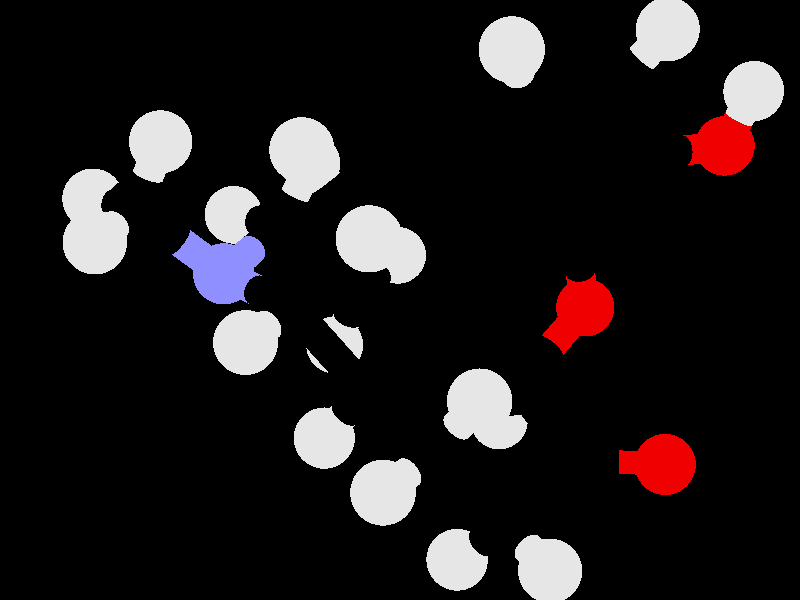 //
//  Accelrys Discovery Studio POV-Ray file
//  Created:  2016-04-29T03:08:23Z
//

camera {
location < 0.0, 0.0, 25.348850 >
right -4/3*x
angle 20.000000
look_at < 0, 0, 0 >
}

light_source { <0.520079,0.647183,0.660055> rgb<1.000000,1.000000,1.000000> parallel point_at<0.0, 0.0, 0.0> }

light_source { <-0.759062,0.016452,0.650810> rgb<0.498039,0.498039,0.498039> parallel point_at<0.0, 0.0, 0.0> }

background { color rgb < 0.000000, 0.000000, 0.000000 > }

#declare _WLVP_line_width = 0.02;
#declare _WLVP_dot_size   = 0.03;
#declare _WLVP_text_depth = 0.0;
#declare _WLVP_text_scale = 0.3;
#declare _WLVP_finish = finish { diffuse 0.272727 ambient 0.353535 specular 1.000000 roughness 0.020000 }
object {
union {
sphere {
<0,0,0>, 0.400000
translate <3.839798,-2.942599,7.374146>
pigment { rgbt <0.941176,0.000000,0.000000,0.000000> }
finish { _WLVP_finish }
}
sphere {
<0,0,0>, 0.400000
translate <4.573303,-3.101274,6.990604>
pigment { rgbt <0.901961,0.901961,0.901961,0.000000> }
finish { _WLVP_finish }
}
sphere {
<0,0,0>, 0.400000
translate <3.953643,-1.723225,7.979420>
pigment { rgbt <0.000000,0.000000,0.000000,0.000000> }
finish { _WLVP_finish }
}
sphere {
<0,0,0>, 0.400000
translate <2.848502,-1.146834,8.585562>
pigment { rgbt <0.000000,0.000000,0.000000,0.000000> }
finish { _WLVP_finish }
}
sphere {
<0,0,0>, 0.400000
translate <1.568066,-1.684034,8.716979>
pigment { rgbt <0.941176,0.000000,0.000000,0.000000> }
finish { _WLVP_finish }
}
sphere {
<0,0,0>, 0.400000
translate <0.969984,-0.913283,9.809134>
pigment { rgbt <0.000000,0.000000,0.000000,0.000000> }
finish { _WLVP_finish }
}
sphere {
<0,0,0>, 0.400000
translate <0.000000,-0.913389,9.721716>
pigment { rgbt <0.901961,0.901961,0.901961,0.000000> }
finish { _WLVP_finish }
}
sphere {
<0,0,0>, 0.400000
translate <1.328744,-1.592164,11.141546>
pigment { rgbt <0.000000,0.000000,0.000000,0.000000> }
finish { _WLVP_finish }
}
sphere {
<0,0,0>, 0.400000
translate <1.635644,-2.762258,11.174256>
pigment { rgbt <0.941176,0.000000,0.000000,0.000000> }
finish { _WLVP_finish }
}
sphere {
<0,0,0>, 0.400000
translate <1.321374,-0.701716,12.346304>
pigment { rgbt <0.000000,0.000000,0.000000,0.000000> }
finish { _WLVP_finish }
}
sphere {
<0,0,0>, 0.400000
translate <0.435130,-0.297382,12.418092>
pigment { rgbt <0.901961,0.901961,0.901961,0.000000> }
finish { _WLVP_finish }
}
sphere {
<0,0,0>, 0.400000
translate <1.607316,-1.221392,13.117152>
pigment { rgbt <0.901961,0.901961,0.901961,0.000000> }
finish { _WLVP_finish }
}
sphere {
<0,0,0>, 0.400000
translate <2.265073,0.486326,12.124284>
pigment { rgbt <0.000000,0.000000,0.000000,0.000000> }
finish { _WLVP_finish }
}
sphere {
<0,0,0>, 0.400000
translate <3.161351,0.148691,11.891263>
pigment { rgbt <0.901961,0.901961,0.901961,0.000000> }
finish { _WLVP_finish }
}
sphere {
<0,0,0>, 0.400000
translate <2.299972,1.104563,12.884131>
pigment { rgbt <0.901961,0.901961,0.901961,0.000000> }
finish { _WLVP_finish }
}
sphere {
<0,0,0>, 0.400000
translate <1.748511,1.328768,10.962801>
pigment { rgbt <0.000000,0.000000,0.000000,0.000000> }
finish { _WLVP_finish }
}
sphere {
<0,0,0>, 0.400000
translate <0.896900,1.666404,11.215361>
pigment { rgbt <0.901961,0.901961,0.901961,0.000000> }
finish { _WLVP_finish }
}
sphere {
<0,0,0>, 0.400000
translate <2.655979,2.516492,10.588522>
pigment { rgbt <0.000000,0.000000,0.000000,0.000000> }
finish { _WLVP_finish }
}
sphere {
<0,0,0>, 0.400000
translate <2.752862,3.047107,11.351409>
pigment { rgbt <0.901961,0.901961,0.901961,0.000000> }
finish { _WLVP_finish }
}
sphere {
<0,0,0>, 0.400000
translate <1.901784,3.350013,9.630823>
pigment { rgbt <0.560784,0.560784,1.000000,0.000000> }
finish { _WLVP_finish }
}
sphere {
<0,0,0>, 0.400000
translate <2.546841,4.643414,9.378264>
pigment { rgbt <0.000000,0.000000,0.000000,0.000000> }
finish { _WLVP_finish }
}
sphere {
<0,0,0>, 0.400000
translate <2.727998,5.079929,10.213808>
pigment { rgbt <0.901961,0.901961,0.901961,0.000000> }
finish { _WLVP_finish }
}
sphere {
<0,0,0>, 0.400000
translate <3.370924,4.503219,8.905421>
pigment { rgbt <0.901961,0.901961,0.901961,0.000000> }
finish { _WLVP_finish }
}
sphere {
<0,0,0>, 0.400000
translate <1.964300,5.193571,8.850423>
pigment { rgbt <0.901961,0.901961,0.901961,0.000000> }
finish { _WLVP_finish }
}
sphere {
<0,0,0>, 0.400000
translate <1.610780,2.655837,8.376422>
pigment { rgbt <0.000000,0.000000,0.000000,0.000000> }
finish { _WLVP_finish }
}
sphere {
<0,0,0>, 0.400000
translate <1.038983,3.243592,7.835845>
pigment { rgbt <0.901961,0.901961,0.901961,0.000000> }
finish { _WLVP_finish }
}
sphere {
<0,0,0>, 0.400000
translate <2.388774,2.432163,7.844529>
pigment { rgbt <0.901961,0.901961,0.901961,0.000000> }
finish { _WLVP_finish }
}
sphere {
<0,0,0>, 0.400000
translate <0.864399,1.352028,8.623771>
pigment { rgbt <0.000000,0.000000,0.000000,0.000000> }
finish { _WLVP_finish }
}
sphere {
<0,0,0>, 0.400000
translate <-0.035521,1.494347,8.915553>
pigment { rgbt <0.901961,0.901961,0.901961,0.000000> }
finish { _WLVP_finish }
}
sphere {
<0,0,0>, 0.400000
translate <0.816978,0.848602,7.792425>
pigment { rgbt <0.901961,0.901961,0.901961,0.000000> }
finish { _WLVP_finish }
}
sphere {
<0,0,0>, 0.400000
translate <1.581031,0.495460,9.683796>
pigment { rgbt <0.000000,0.000000,0.000000,0.000000> }
finish { _WLVP_finish }
}
sphere {
<0,0,0>, 0.400000
translate <2.937304,0.094525,9.184611>
pigment { rgbt <0.000000,0.000000,0.000000,0.000000> }
finish { _WLVP_finish }
}
sphere {
<0,0,0>, 0.400000
translate <4.108780,0.807287,9.310674>
pigment { rgbt <0.000000,0.000000,0.000000,0.000000> }
finish { _WLVP_finish }
}
sphere {
<0,0,0>, 0.400000
translate <4.078232,2.078066,10.129718>
pigment { rgbt <0.000000,0.000000,0.000000,0.000000> }
finish { _WLVP_finish }
}
sphere {
<0,0,0>, 0.400000
translate <4.617704,1.932986,10.924447>
pigment { rgbt <0.901961,0.901961,0.901961,0.000000> }
finish { _WLVP_finish }
}
sphere {
<0,0,0>, 0.400000
translate <4.493381,2.835754,9.605929>
pigment { rgbt <0.901961,0.901961,0.901961,0.000000> }
finish { _WLVP_finish }
}
sphere {
<0,0,0>, 0.400000
translate <5.239673,0.226329,8.722045>
pigment { rgbt <0.000000,0.000000,0.000000,0.000000> }
finish { _WLVP_finish }
}
sphere {
<0,0,0>, 0.400000
translate <6.136218,0.645745,8.834502>
pigment { rgbt <0.901961,0.901961,0.901961,0.000000> }
finish { _WLVP_finish }
}
sphere {
<0,0,0>, 0.400000
translate <5.146342,-0.998674,8.053233>
pigment { rgbt <0.000000,0.000000,0.000000,0.000000> }
finish { _WLVP_finish }
}
sphere {
<0,0,0>, 0.400000
translate <5.949734,-1.415753,7.688217>
pigment { rgbt <0.901961,0.901961,0.901961,0.000000> }
finish { _WLVP_finish }
}
cylinder {
<3.839798,-2.942599,7.374146>, <4.206551,-3.021936,7.182375>, 0.200000
pigment { rgbt <0.941176,0.000000,0.000000,0.000000> }
finish { _WLVP_finish }
}
cylinder {
<4.206551,-3.021936,7.182375>, <4.573303,-3.101274,6.990604>, 0.200000
pigment { rgbt <0.901961,0.901961,0.901961,0.000000> }
finish { _WLVP_finish }
}
cylinder {
<3.839798,-2.942599,7.374146>, <3.896720,-2.332912,7.676783>, 0.200000
pigment { rgbt <0.941176,0.000000,0.000000,0.000000> }
finish { _WLVP_finish }
}
cylinder {
<3.896720,-2.332912,7.676783>, <3.953643,-1.723225,7.979420>, 0.200000
pigment { rgbt <0.000000,0.000000,0.000000,0.000000> }
finish { _WLVP_finish }
}
cylinder {
<3.953643,-1.723225,7.979420>, <2.848502,-1.146834,8.585562>, 0.200000
pigment { rgbt <0.000000,0.000000,0.000000,0.000000> }
finish { _WLVP_finish }
}
cylinder {
<3.878476,-1.297341,8.229687>, <3.712705,-1.210882,8.320608>, 0.040000
pigment { rgbt <0.000000,0.000000,0.000000,0.000000> }
finish { _WLVP_finish }
}
cylinder {
<3.491677,-1.095604,8.441836>, <3.325906,-1.009146,8.532758>, 0.040000
pigment { rgbt <0.000000,0.000000,0.000000,0.000000> }
finish { _WLVP_finish }
}
cylinder {
<3.953643,-1.723225,7.979420>, <5.146342,-0.998674,8.053233>, 0.200000
pigment { rgbt <0.000000,0.000000,0.000000,0.000000> }
finish { _WLVP_finish }
}
cylinder {
<4.083157,-1.283283,8.182735>, <4.262062,-1.174600,8.193807>, 0.040000
pigment { rgbt <0.000000,0.000000,0.000000,0.000000> }
finish { _WLVP_finish }
}
cylinder {
<4.500601,-1.029690,8.208570>, <4.679506,-0.921008,8.219642>, 0.040000
pigment { rgbt <0.000000,0.000000,0.000000,0.000000> }
finish { _WLVP_finish }
}
cylinder {
<2.848502,-1.146834,8.585562>, <2.208284,-1.415434,8.651270>, 0.200000
pigment { rgbt <0.000000,0.000000,0.000000,0.000000> }
finish { _WLVP_finish }
}
cylinder {
<2.208284,-1.415434,8.651270>, <1.568066,-1.684034,8.716979>, 0.200000
pigment { rgbt <0.941176,0.000000,0.000000,0.000000> }
finish { _WLVP_finish }
}
cylinder {
<2.848502,-1.146834,8.585562>, <2.937304,0.094525,9.184611>, 0.200000
pigment { rgbt <0.000000,0.000000,0.000000,0.000000> }
finish { _WLVP_finish }
}
cylinder {
<3.218721,-0.817862,8.645125>, <3.232041,-0.631658,8.734982>, 0.040000
pigment { rgbt <0.000000,0.000000,0.000000,0.000000> }
finish { _WLVP_finish }
}
cylinder {
<3.249802,-0.383387,8.854793>, <3.263122,-0.197183,8.944650>, 0.040000
pigment { rgbt <0.000000,0.000000,0.000000,0.000000> }
finish { _WLVP_finish }
}
cylinder {
<1.568066,-1.684034,8.716979>, <1.269025,-1.298658,9.263057>, 0.200000
pigment { rgbt <0.941176,0.000000,0.000000,0.000000> }
finish { _WLVP_finish }
}
cylinder {
<1.269025,-1.298658,9.263057>, <0.969984,-0.913283,9.809134>, 0.200000
pigment { rgbt <0.000000,0.000000,0.000000,0.000000> }
finish { _WLVP_finish }
}
cylinder {
<0.969984,-0.913283,9.809134>, <0.484992,-0.913336,9.765425>, 0.200000
pigment { rgbt <0.000000,0.000000,0.000000,0.000000> }
finish { _WLVP_finish }
}
cylinder {
<0.484992,-0.913336,9.765425>, <0.000000,-0.913389,9.721716>, 0.200000
pigment { rgbt <0.901961,0.901961,0.901961,0.000000> }
finish { _WLVP_finish }
}
cylinder {
<0.969984,-0.913283,9.809134>, <1.328744,-1.592164,11.141546>, 0.200000
pigment { rgbt <0.000000,0.000000,0.000000,0.000000> }
finish { _WLVP_finish }
}
cylinder {
<0.969984,-0.913283,9.809134>, <1.581031,0.495460,9.683796>, 0.200000
pigment { rgbt <0.000000,0.000000,0.000000,0.000000> }
finish { _WLVP_finish }
}
cylinder {
<1.340841,-1.586221,11.240634>, <1.494291,-2.171268,11.256989>, 0.080000
pigment { rgbt <0.000000,0.000000,0.000000,0.000000> }
finish { _WLVP_finish }
}
cylinder {
<1.494291,-2.171268,11.256989>, <1.647740,-2.756315,11.273344>, 0.080000
pigment { rgbt <0.941176,0.000000,0.000000,0.000000> }
finish { _WLVP_finish }
}
cylinder {
<1.316648,-1.598107,11.042459>, <1.470098,-2.183154,11.058813>, 0.080000
pigment { rgbt <0.000000,0.000000,0.000000,0.000000> }
finish { _WLVP_finish }
}
cylinder {
<1.470098,-2.183154,11.058813>, <1.623548,-2.768200,11.075169>, 0.080000
pigment { rgbt <0.941176,0.000000,0.000000,0.000000> }
finish { _WLVP_finish }
}
cylinder {
<1.328744,-1.592164,11.141546>, <1.321374,-0.701716,12.346304>, 0.200000
pigment { rgbt <0.000000,0.000000,0.000000,0.000000> }
finish { _WLVP_finish }
}
cylinder {
<1.321374,-0.701716,12.346304>, <0.878252,-0.499549,12.382198>, 0.200000
pigment { rgbt <0.000000,0.000000,0.000000,0.000000> }
finish { _WLVP_finish }
}
cylinder {
<0.878252,-0.499549,12.382198>, <0.435130,-0.297382,12.418092>, 0.200000
pigment { rgbt <0.901961,0.901961,0.901961,0.000000> }
finish { _WLVP_finish }
}
cylinder {
<1.321374,-0.701716,12.346304>, <1.464345,-0.961554,12.731728>, 0.200000
pigment { rgbt <0.000000,0.000000,0.000000,0.000000> }
finish { _WLVP_finish }
}
cylinder {
<1.464345,-0.961554,12.731728>, <1.607316,-1.221392,13.117152>, 0.200000
pigment { rgbt <0.901961,0.901961,0.901961,0.000000> }
finish { _WLVP_finish }
}
cylinder {
<1.321374,-0.701716,12.346304>, <2.265073,0.486326,12.124284>, 0.200000
pigment { rgbt <0.000000,0.000000,0.000000,0.000000> }
finish { _WLVP_finish }
}
cylinder {
<2.265073,0.486326,12.124284>, <2.713212,0.317509,12.007773>, 0.200000
pigment { rgbt <0.000000,0.000000,0.000000,0.000000> }
finish { _WLVP_finish }
}
cylinder {
<2.713212,0.317509,12.007773>, <3.161351,0.148691,11.891263>, 0.200000
pigment { rgbt <0.901961,0.901961,0.901961,0.000000> }
finish { _WLVP_finish }
}
cylinder {
<2.265073,0.486326,12.124284>, <2.282522,0.795445,12.504208>, 0.200000
pigment { rgbt <0.000000,0.000000,0.000000,0.000000> }
finish { _WLVP_finish }
}
cylinder {
<2.282522,0.795445,12.504208>, <2.299972,1.104563,12.884131>, 0.200000
pigment { rgbt <0.901961,0.901961,0.901961,0.000000> }
finish { _WLVP_finish }
}
cylinder {
<2.265073,0.486326,12.124284>, <1.748511,1.328768,10.962801>, 0.200000
pigment { rgbt <0.000000,0.000000,0.000000,0.000000> }
finish { _WLVP_finish }
}
cylinder {
<1.748511,1.328768,10.962801>, <1.322706,1.497586,11.089081>, 0.200000
pigment { rgbt <0.000000,0.000000,0.000000,0.000000> }
finish { _WLVP_finish }
}
cylinder {
<1.322706,1.497586,11.089081>, <0.896900,1.666404,11.215361>, 0.200000
pigment { rgbt <0.901961,0.901961,0.901961,0.000000> }
finish { _WLVP_finish }
}
cylinder {
<1.748511,1.328768,10.962801>, <2.655979,2.516492,10.588522>, 0.200000
pigment { rgbt <0.000000,0.000000,0.000000,0.000000> }
finish { _WLVP_finish }
}
cylinder {
<1.748511,1.328768,10.962801>, <1.581031,0.495460,9.683796>, 0.200000
pigment { rgbt <0.000000,0.000000,0.000000,0.000000> }
finish { _WLVP_finish }
}
cylinder {
<2.655979,2.516492,10.588522>, <2.704421,2.781800,10.969965>, 0.200000
pigment { rgbt <0.000000,0.000000,0.000000,0.000000> }
finish { _WLVP_finish }
}
cylinder {
<2.704421,2.781800,10.969965>, <2.752862,3.047107,11.351409>, 0.200000
pigment { rgbt <0.901961,0.901961,0.901961,0.000000> }
finish { _WLVP_finish }
}
cylinder {
<2.655979,2.516492,10.588522>, <2.278881,2.933253,10.109673>, 0.200000
pigment { rgbt <0.000000,0.000000,0.000000,0.000000> }
finish { _WLVP_finish }
}
cylinder {
<2.278881,2.933253,10.109673>, <1.901784,3.350013,9.630823>, 0.200000
pigment { rgbt <0.560784,0.560784,1.000000,0.000000> }
finish { _WLVP_finish }
}
cylinder {
<2.655979,2.516492,10.588522>, <4.078232,2.078066,10.129718>, 0.200000
pigment { rgbt <0.000000,0.000000,0.000000,0.000000> }
finish { _WLVP_finish }
}
cylinder {
<1.901784,3.350013,9.630823>, <2.224313,3.996713,9.504543>, 0.200000
pigment { rgbt <0.560784,0.560784,1.000000,0.000000> }
finish { _WLVP_finish }
}
cylinder {
<2.224313,3.996713,9.504543>, <2.546841,4.643414,9.378264>, 0.200000
pigment { rgbt <0.000000,0.000000,0.000000,0.000000> }
finish { _WLVP_finish }
}
cylinder {
<1.901784,3.350013,9.630823>, <1.756282,3.002925,9.003622>, 0.200000
pigment { rgbt <0.560784,0.560784,1.000000,0.000000> }
finish { _WLVP_finish }
}
cylinder {
<1.756282,3.002925,9.003622>, <1.610780,2.655837,8.376422>, 0.200000
pigment { rgbt <0.000000,0.000000,0.000000,0.000000> }
finish { _WLVP_finish }
}
cylinder {
<2.546841,4.643414,9.378264>, <2.637419,4.861671,9.796036>, 0.200000
pigment { rgbt <0.000000,0.000000,0.000000,0.000000> }
finish { _WLVP_finish }
}
cylinder {
<2.637419,4.861671,9.796036>, <2.727998,5.079929,10.213808>, 0.200000
pigment { rgbt <0.901961,0.901961,0.901961,0.000000> }
finish { _WLVP_finish }
}
cylinder {
<2.546841,4.643414,9.378264>, <2.958883,4.573317,9.141843>, 0.200000
pigment { rgbt <0.000000,0.000000,0.000000,0.000000> }
finish { _WLVP_finish }
}
cylinder {
<2.958883,4.573317,9.141843>, <3.370924,4.503219,8.905421>, 0.200000
pigment { rgbt <0.901961,0.901961,0.901961,0.000000> }
finish { _WLVP_finish }
}
cylinder {
<2.546841,4.643414,9.378264>, <2.255571,4.918492,9.114344>, 0.200000
pigment { rgbt <0.000000,0.000000,0.000000,0.000000> }
finish { _WLVP_finish }
}
cylinder {
<2.255571,4.918492,9.114344>, <1.964300,5.193571,8.850423>, 0.200000
pigment { rgbt <0.901961,0.901961,0.901961,0.000000> }
finish { _WLVP_finish }
}
cylinder {
<1.610780,2.655837,8.376422>, <1.324881,2.949715,8.106133>, 0.200000
pigment { rgbt <0.000000,0.000000,0.000000,0.000000> }
finish { _WLVP_finish }
}
cylinder {
<1.324881,2.949715,8.106133>, <1.038983,3.243592,7.835845>, 0.200000
pigment { rgbt <0.901961,0.901961,0.901961,0.000000> }
finish { _WLVP_finish }
}
cylinder {
<1.610780,2.655837,8.376422>, <1.999777,2.544000,8.110476>, 0.200000
pigment { rgbt <0.000000,0.000000,0.000000,0.000000> }
finish { _WLVP_finish }
}
cylinder {
<1.999777,2.544000,8.110476>, <2.388774,2.432163,7.844529>, 0.200000
pigment { rgbt <0.901961,0.901961,0.901961,0.000000> }
finish { _WLVP_finish }
}
cylinder {
<1.610780,2.655837,8.376422>, <0.864399,1.352028,8.623771>, 0.200000
pigment { rgbt <0.000000,0.000000,0.000000,0.000000> }
finish { _WLVP_finish }
}
cylinder {
<0.864399,1.352028,8.623771>, <0.414439,1.423187,8.769662>, 0.200000
pigment { rgbt <0.000000,0.000000,0.000000,0.000000> }
finish { _WLVP_finish }
}
cylinder {
<0.414439,1.423187,8.769662>, <-0.035521,1.494347,8.915553>, 0.200000
pigment { rgbt <0.901961,0.901961,0.901961,0.000000> }
finish { _WLVP_finish }
}
cylinder {
<0.864399,1.352028,8.623771>, <0.840689,1.100315,8.208097>, 0.200000
pigment { rgbt <0.000000,0.000000,0.000000,0.000000> }
finish { _WLVP_finish }
}
cylinder {
<0.840689,1.100315,8.208097>, <0.816978,0.848602,7.792425>, 0.200000
pigment { rgbt <0.901961,0.901961,0.901961,0.000000> }
finish { _WLVP_finish }
}
cylinder {
<0.864399,1.352028,8.623771>, <1.581031,0.495460,9.683796>, 0.200000
pigment { rgbt <0.000000,0.000000,0.000000,0.000000> }
finish { _WLVP_finish }
}
cylinder {
<1.581031,0.495460,9.683796>, <2.937304,0.094525,9.184611>, 0.200000
pigment { rgbt <0.000000,0.000000,0.000000,0.000000> }
finish { _WLVP_finish }
}
cylinder {
<2.937304,0.094525,9.184611>, <4.108780,0.807287,9.310674>, 0.200000
pigment { rgbt <0.000000,0.000000,0.000000,0.000000> }
finish { _WLVP_finish }
}
cylinder {
<3.409033,0.008131,9.049982>, <3.584754,0.115046,9.068892>, 0.040000
pigment { rgbt <0.000000,0.000000,0.000000,0.000000> }
finish { _WLVP_finish }
}
cylinder {
<3.819049,0.257598,9.094104>, <3.994771,0.364512,9.113013>, 0.040000
pigment { rgbt <0.000000,0.000000,0.000000,0.000000> }
finish { _WLVP_finish }
}
cylinder {
<4.108780,0.807287,9.310674>, <4.078232,2.078066,10.129718>, 0.200000
pigment { rgbt <0.000000,0.000000,0.000000,0.000000> }
finish { _WLVP_finish }
}
cylinder {
<4.108780,0.807287,9.310674>, <5.239673,0.226329,8.722045>, 0.200000
pigment { rgbt <0.000000,0.000000,0.000000,0.000000> }
finish { _WLVP_finish }
}
cylinder {
<4.191459,0.383435,9.054167>, <4.361093,0.296291,8.965873>, 0.040000
pigment { rgbt <0.000000,0.000000,0.000000,0.000000> }
finish { _WLVP_finish }
}
cylinder {
<4.587272,0.180100,8.848146>, <4.756906,0.092956,8.759852>, 0.040000
pigment { rgbt <0.000000,0.000000,0.000000,0.000000> }
finish { _WLVP_finish }
}
cylinder {
<4.078232,2.078066,10.129718>, <4.347968,2.005526,10.527082>, 0.200000
pigment { rgbt <0.000000,0.000000,0.000000,0.000000> }
finish { _WLVP_finish }
}
cylinder {
<4.347968,2.005526,10.527082>, <4.617704,1.932986,10.924447>, 0.200000
pigment { rgbt <0.901961,0.901961,0.901961,0.000000> }
finish { _WLVP_finish }
}
cylinder {
<4.078232,2.078066,10.129718>, <4.285807,2.456910,9.867824>, 0.200000
pigment { rgbt <0.000000,0.000000,0.000000,0.000000> }
finish { _WLVP_finish }
}
cylinder {
<4.285807,2.456910,9.867824>, <4.493381,2.835754,9.605929>, 0.200000
pigment { rgbt <0.901961,0.901961,0.901961,0.000000> }
finish { _WLVP_finish }
}
cylinder {
<5.239673,0.226329,8.722045>, <5.687945,0.436037,8.778274>, 0.200000
pigment { rgbt <0.000000,0.000000,0.000000,0.000000> }
finish { _WLVP_finish }
}
cylinder {
<5.687945,0.436037,8.778274>, <6.136218,0.645745,8.834502>, 0.200000
pigment { rgbt <0.901961,0.901961,0.901961,0.000000> }
finish { _WLVP_finish }
}
cylinder {
<5.239673,0.226329,8.722045>, <5.146342,-0.998674,8.053233>, 0.200000
pigment { rgbt <0.000000,0.000000,0.000000,0.000000> }
finish { _WLVP_finish }
}
cylinder {
<4.864233,-0.093364,8.628598>, <4.850234,-0.277114,8.528276>, 0.040000
pigment { rgbt <0.000000,0.000000,0.000000,0.000000> }
finish { _WLVP_finish }
}
cylinder {
<4.831568,-0.522115,8.394514>, <4.817568,-0.705865,8.294193>, 0.040000
pigment { rgbt <0.000000,0.000000,0.000000,0.000000> }
finish { _WLVP_finish }
}
cylinder {
<5.146342,-0.998674,8.053233>, <5.548038,-1.207213,7.870725>, 0.200000
pigment { rgbt <0.000000,0.000000,0.000000,0.000000> }
finish { _WLVP_finish }
}
cylinder {
<5.548038,-1.207213,7.870725>, <5.949734,-1.415753,7.688217>, 0.200000
pigment { rgbt <0.901961,0.901961,0.901961,0.000000> }
finish { _WLVP_finish }
}
}
matrix < 0.233175, 0.607691, 0.759171,
         -0.970975, 0.188260, 0.147533,
         -0.053267, -0.771537, 0.633950,
         0, 0, 0 >
translate< 1.015546, 5.986789, -12.381208 >
}
